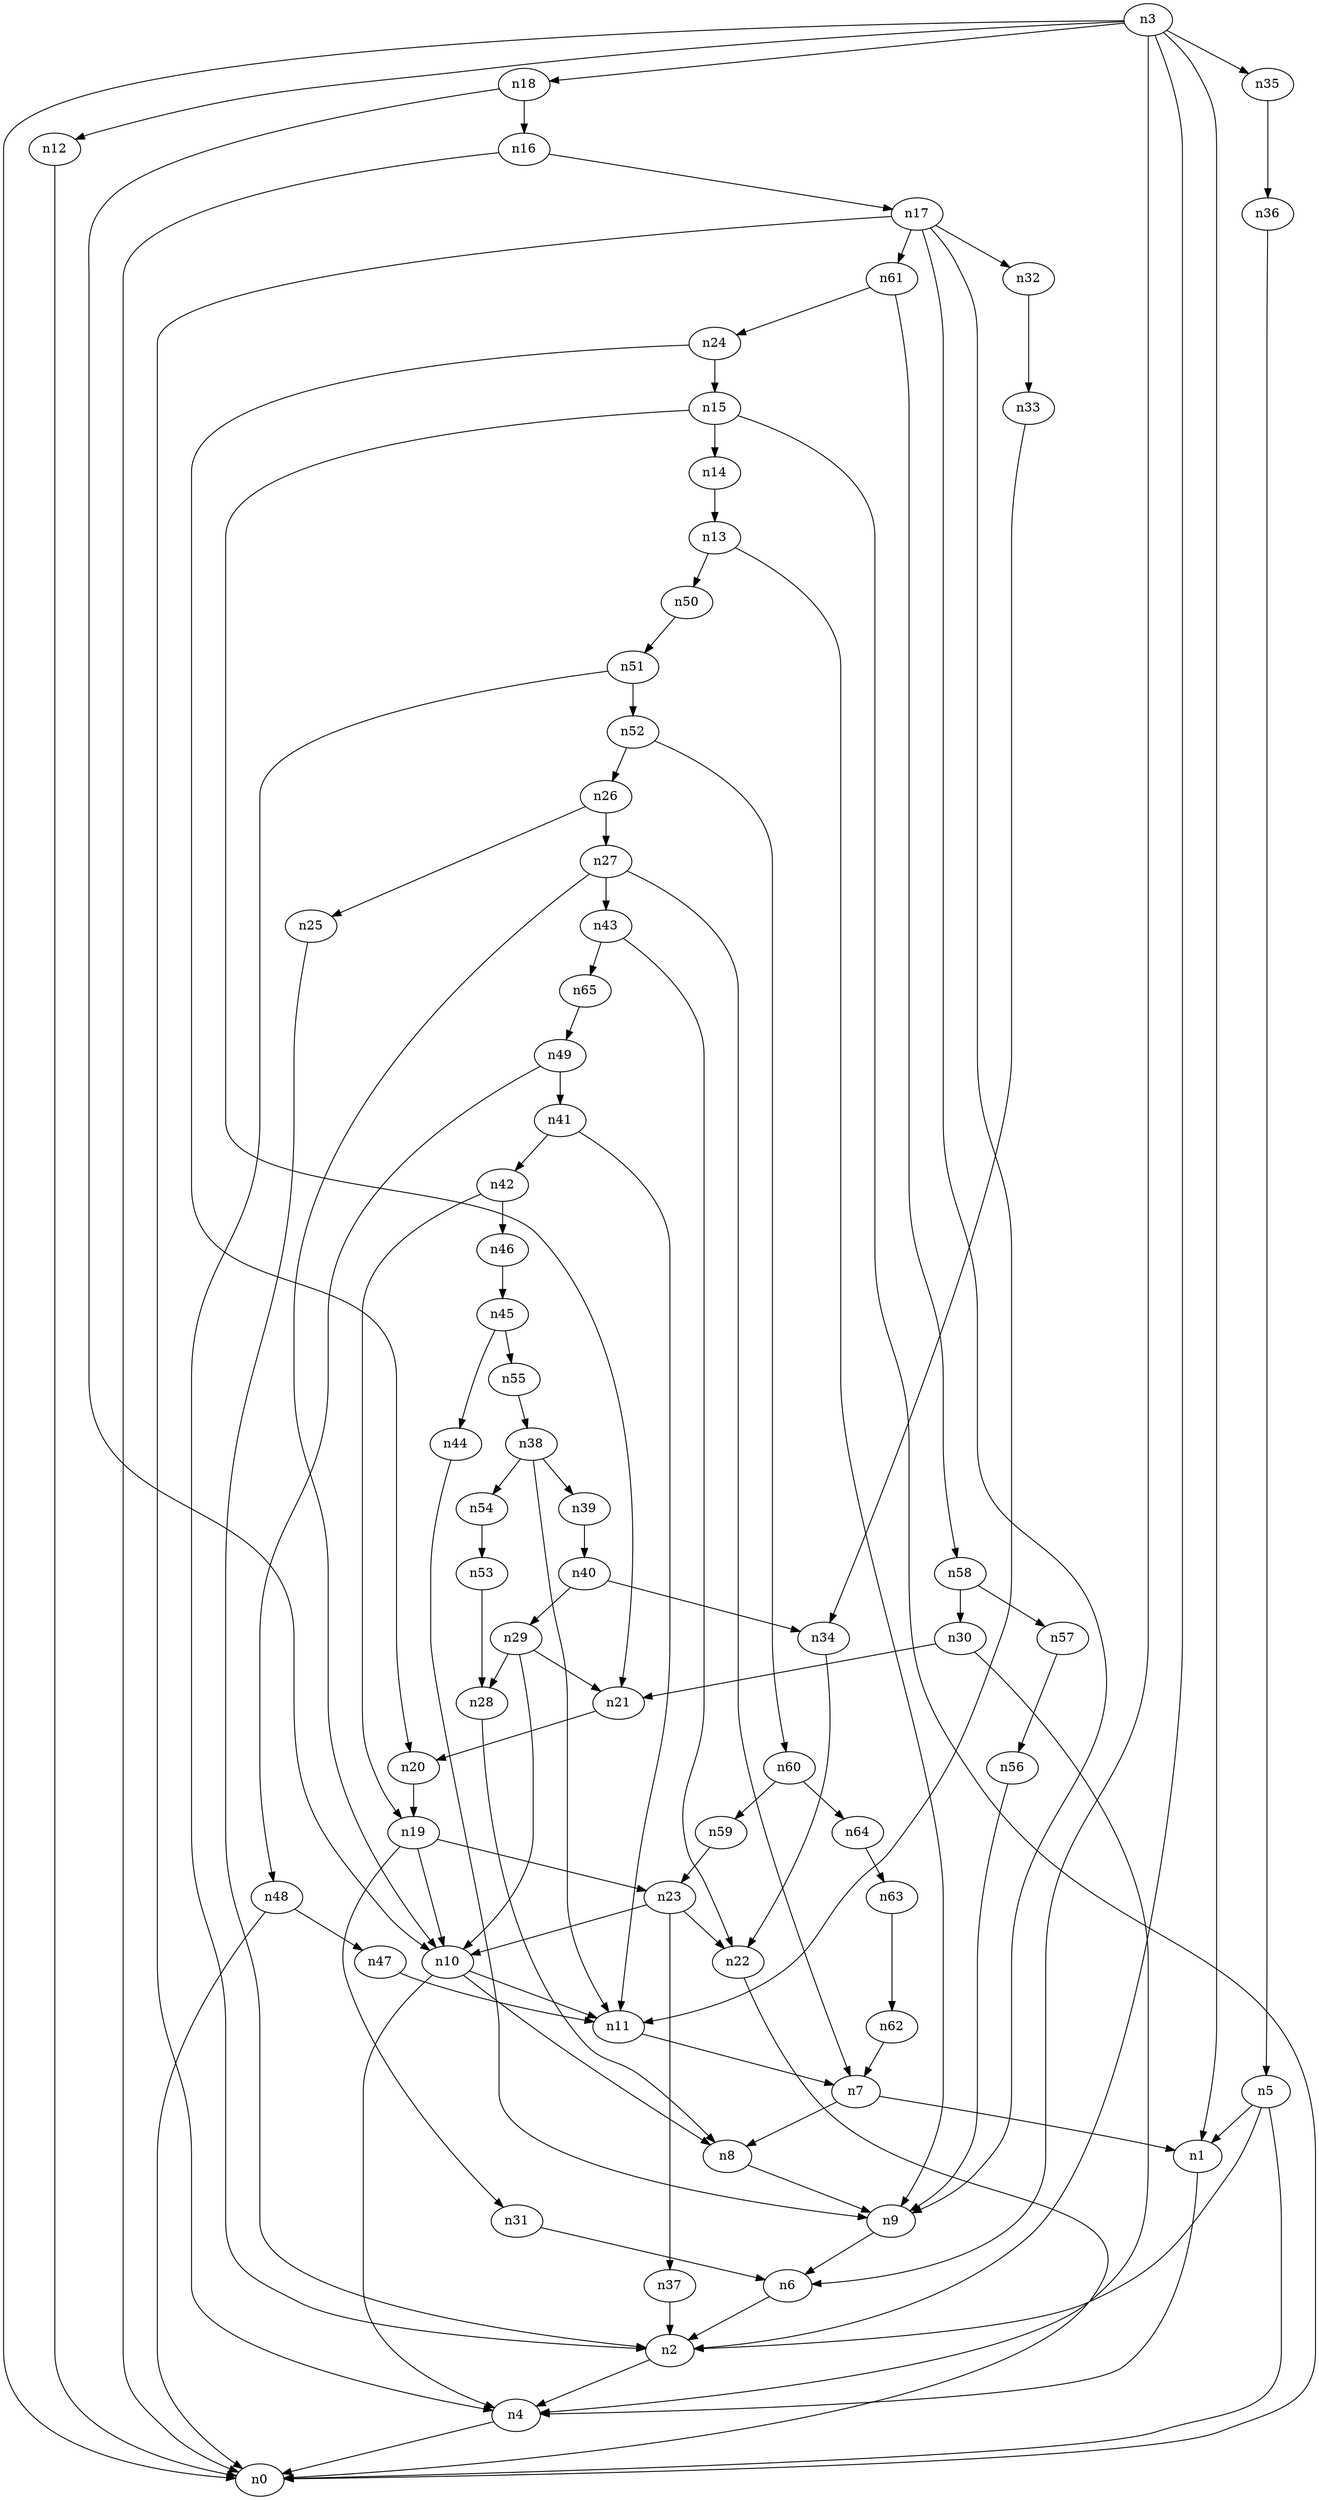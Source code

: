 digraph G {
	n1 -> n4	 [_graphml_id=e4];
	n2 -> n4	 [_graphml_id=e7];
	n3 -> n0	 [_graphml_id=e0];
	n3 -> n1	 [_graphml_id=e3];
	n3 -> n2	 [_graphml_id=e6];
	n3 -> n6	 [_graphml_id=e9];
	n3 -> n12	 [_graphml_id=e18];
	n3 -> n18	 [_graphml_id=e28];
	n3 -> n35	 [_graphml_id=e58];
	n4 -> n0	 [_graphml_id=e1];
	n5 -> n0	 [_graphml_id=e2];
	n5 -> n1	 [_graphml_id=e5];
	n5 -> n2	 [_graphml_id=e8];
	n6 -> n2	 [_graphml_id=e10];
	n7 -> n1	 [_graphml_id=e11];
	n7 -> n8	 [_graphml_id=e12];
	n8 -> n9	 [_graphml_id=e13];
	n9 -> n6	 [_graphml_id=e14];
	n10 -> n4	 [_graphml_id=e15];
	n10 -> n8	 [_graphml_id=e20];
	n10 -> n11	 [_graphml_id=e16];
	n11 -> n7	 [_graphml_id=e17];
	n12 -> n0	 [_graphml_id=e19];
	n13 -> n9	 [_graphml_id=e21];
	n13 -> n50	 [_graphml_id=e84];
	n14 -> n13	 [_graphml_id=e22];
	n15 -> n0	 [_graphml_id=e24];
	n15 -> n14	 [_graphml_id=e23];
	n15 -> n21	 [_graphml_id=e35];
	n16 -> n0	 [_graphml_id=e25];
	n16 -> n17	 [_graphml_id=e26];
	n17 -> n4	 [_graphml_id=e30];
	n17 -> n9	 [_graphml_id=e27];
	n17 -> n11	 [_graphml_id=e41];
	n17 -> n32	 [_graphml_id=e54];
	n17 -> n61	 [_graphml_id=e102];
	n18 -> n10	 [_graphml_id=e31];
	n18 -> n16	 [_graphml_id=e29];
	n19 -> n10	 [_graphml_id=e32];
	n19 -> n23	 [_graphml_id=e38];
	n19 -> n31	 [_graphml_id=e52];
	n20 -> n19	 [_graphml_id=e33];
	n21 -> n20	 [_graphml_id=e34];
	n22 -> n0	 [_graphml_id=e36];
	n23 -> n10	 [_graphml_id=e73];
	n23 -> n22	 [_graphml_id=e37];
	n23 -> n37	 [_graphml_id=e61];
	n24 -> n15	 [_graphml_id=e39];
	n24 -> n20	 [_graphml_id=e40];
	n25 -> n2	 [_graphml_id=e42];
	n26 -> n25	 [_graphml_id=e43];
	n26 -> n27	 [_graphml_id=e44];
	n27 -> n7	 [_graphml_id=e45];
	n27 -> n10	 [_graphml_id=e53];
	n27 -> n43	 [_graphml_id=e72];
	n28 -> n8	 [_graphml_id=e46];
	n29 -> n10	 [_graphml_id=e63];
	n29 -> n21	 [_graphml_id=e48];
	n29 -> n28	 [_graphml_id=e47];
	n30 -> n4	 [_graphml_id=e50];
	n30 -> n21	 [_graphml_id=e49];
	n31 -> n6	 [_graphml_id=e51];
	n32 -> n33	 [_graphml_id=e55];
	n33 -> n34	 [_graphml_id=e56];
	n34 -> n22	 [_graphml_id=e57];
	n35 -> n36	 [_graphml_id=e59];
	n36 -> n5	 [_graphml_id=e60];
	n37 -> n2	 [_graphml_id=e62];
	n38 -> n11	 [_graphml_id=e64];
	n38 -> n39	 [_graphml_id=e65];
	n38 -> n54	 [_graphml_id=e90];
	n39 -> n40	 [_graphml_id=e66];
	n40 -> n29	 [_graphml_id=e83];
	n40 -> n34	 [_graphml_id=e67];
	n41 -> n11	 [_graphml_id=e68];
	n41 -> n42	 [_graphml_id=e69];
	n42 -> n19	 [_graphml_id=e70];
	n42 -> n46	 [_graphml_id=e77];
	n43 -> n22	 [_graphml_id=e71];
	n43 -> n65	 [_graphml_id=e109];
	n44 -> n9	 [_graphml_id=e74];
	n45 -> n44	 [_graphml_id=e75];
	n45 -> n55	 [_graphml_id=e91];
	n46 -> n45	 [_graphml_id=e76];
	n47 -> n11	 [_graphml_id=e78];
	n48 -> n0	 [_graphml_id=e80];
	n48 -> n47	 [_graphml_id=e79];
	n49 -> n41	 [_graphml_id=e82];
	n49 -> n48	 [_graphml_id=e81];
	n50 -> n51	 [_graphml_id=e85];
	n51 -> n2	 [_graphml_id=e93];
	n51 -> n52	 [_graphml_id=e86];
	n52 -> n26	 [_graphml_id=e87];
	n52 -> n60	 [_graphml_id=e100];
	n53 -> n28	 [_graphml_id=e88];
	n54 -> n53	 [_graphml_id=e89];
	n55 -> n38	 [_graphml_id=e92];
	n56 -> n9	 [_graphml_id=e94];
	n57 -> n56	 [_graphml_id=e95];
	n58 -> n30	 [_graphml_id=e97];
	n58 -> n57	 [_graphml_id=e96];
	n59 -> n23	 [_graphml_id=e98];
	n60 -> n59	 [_graphml_id=e99];
	n60 -> n64	 [_graphml_id=e107];
	n61 -> n24	 [_graphml_id=e103];
	n61 -> n58	 [_graphml_id=e101];
	n62 -> n7	 [_graphml_id=e104];
	n63 -> n62	 [_graphml_id=e105];
	n64 -> n63	 [_graphml_id=e106];
	n65 -> n49	 [_graphml_id=e108];
}
